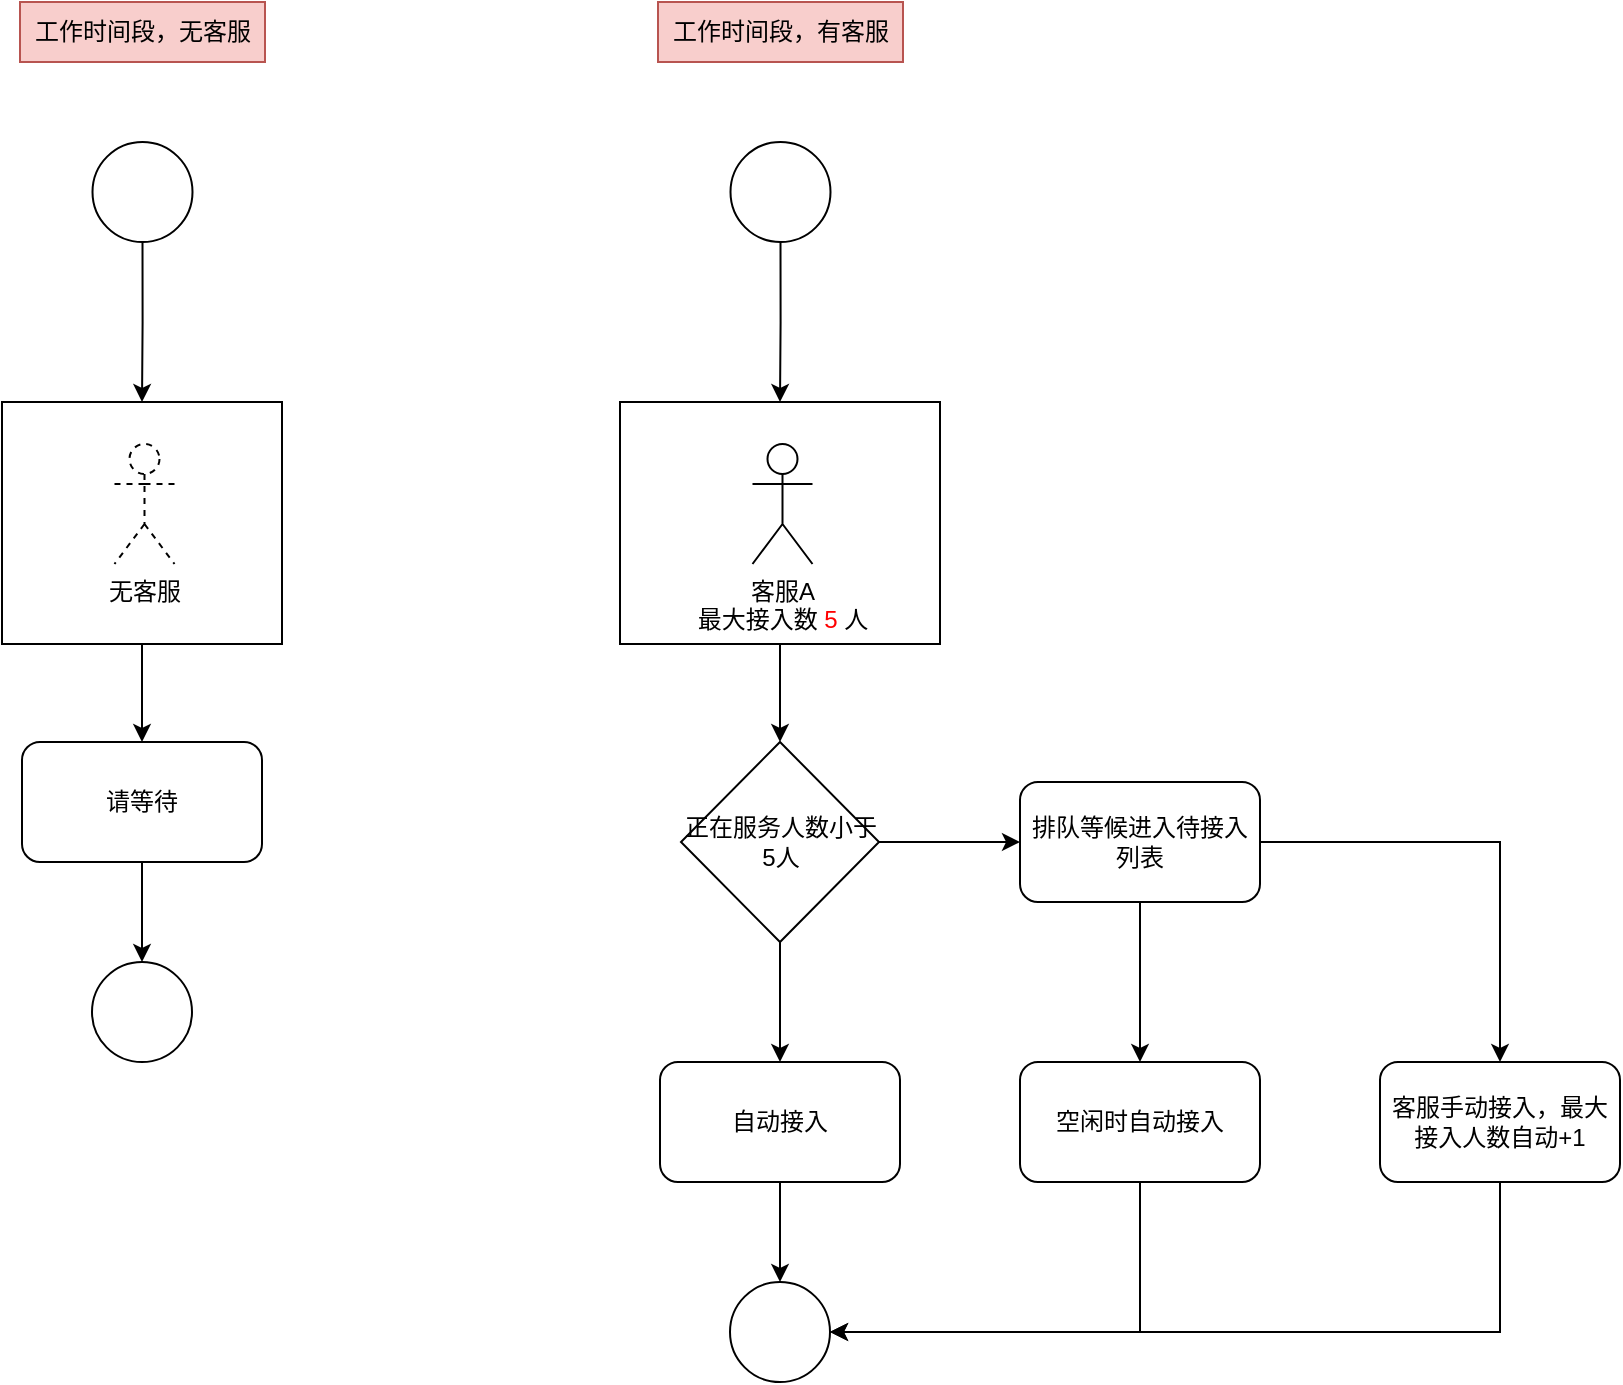 <mxfile version="21.6.6" type="github">
  <diagram name="第 1 页" id="KX3Jd0_kvh_tnPCaIOLx">
    <mxGraphModel dx="2261" dy="841" grid="1" gridSize="10" guides="1" tooltips="1" connect="1" arrows="1" fold="1" page="1" pageScale="1" pageWidth="827" pageHeight="1169" math="0" shadow="0">
      <root>
        <mxCell id="0" />
        <mxCell id="1" parent="0" />
        <mxCell id="U5FtNi8npd5qvVz8V4rA-10" style="edgeStyle=orthogonalEdgeStyle;rounded=0;orthogonalLoop=1;jettySize=auto;html=1;entryX=0.5;entryY=0;entryDx=0;entryDy=0;" edge="1" parent="1" source="U5FtNi8npd5qvVz8V4rA-1" target="U5FtNi8npd5qvVz8V4rA-7">
          <mxGeometry relative="1" as="geometry" />
        </mxCell>
        <mxCell id="U5FtNi8npd5qvVz8V4rA-1" value="" style="ellipse;whiteSpace=wrap;html=1;aspect=fixed;" vertex="1" parent="1">
          <mxGeometry x="-153.75" y="190" width="50" height="50" as="geometry" />
        </mxCell>
        <mxCell id="U5FtNi8npd5qvVz8V4rA-3" value="工作时间段，无客服" style="text;html=1;strokeColor=#b85450;fillColor=#f8cecc;align=center;verticalAlign=middle;whiteSpace=wrap;rounded=0;" vertex="1" parent="1">
          <mxGeometry x="-190" y="120" width="122.5" height="30" as="geometry" />
        </mxCell>
        <mxCell id="U5FtNi8npd5qvVz8V4rA-12" style="edgeStyle=orthogonalEdgeStyle;rounded=0;orthogonalLoop=1;jettySize=auto;html=1;" edge="1" parent="1" source="U5FtNi8npd5qvVz8V4rA-7" target="U5FtNi8npd5qvVz8V4rA-11">
          <mxGeometry relative="1" as="geometry" />
        </mxCell>
        <mxCell id="U5FtNi8npd5qvVz8V4rA-7" value="" style="rounded=0;whiteSpace=wrap;html=1;" vertex="1" parent="1">
          <mxGeometry x="-199" y="320" width="140" height="121" as="geometry" />
        </mxCell>
        <mxCell id="U5FtNi8npd5qvVz8V4rA-9" value="无客服" style="shape=umlActor;verticalLabelPosition=bottom;verticalAlign=top;html=1;outlineConnect=0;dashed=1;" vertex="1" parent="1">
          <mxGeometry x="-142.75" y="341" width="30" height="60" as="geometry" />
        </mxCell>
        <mxCell id="U5FtNi8npd5qvVz8V4rA-15" style="edgeStyle=orthogonalEdgeStyle;rounded=0;orthogonalLoop=1;jettySize=auto;html=1;" edge="1" parent="1" source="U5FtNi8npd5qvVz8V4rA-11" target="U5FtNi8npd5qvVz8V4rA-14">
          <mxGeometry relative="1" as="geometry" />
        </mxCell>
        <mxCell id="U5FtNi8npd5qvVz8V4rA-11" value="请等待" style="rounded=1;whiteSpace=wrap;html=1;" vertex="1" parent="1">
          <mxGeometry x="-189" y="490" width="120" height="60" as="geometry" />
        </mxCell>
        <mxCell id="U5FtNi8npd5qvVz8V4rA-14" value="" style="ellipse;whiteSpace=wrap;html=1;aspect=fixed;" vertex="1" parent="1">
          <mxGeometry x="-154" y="600" width="50" height="50" as="geometry" />
        </mxCell>
        <mxCell id="U5FtNi8npd5qvVz8V4rA-17" style="edgeStyle=orthogonalEdgeStyle;rounded=0;orthogonalLoop=1;jettySize=auto;html=1;entryX=0.5;entryY=0;entryDx=0;entryDy=0;" edge="1" parent="1" source="U5FtNi8npd5qvVz8V4rA-18" target="U5FtNi8npd5qvVz8V4rA-21">
          <mxGeometry relative="1" as="geometry" />
        </mxCell>
        <mxCell id="U5FtNi8npd5qvVz8V4rA-18" value="" style="ellipse;whiteSpace=wrap;html=1;aspect=fixed;" vertex="1" parent="1">
          <mxGeometry x="165.25" y="190" width="50" height="50" as="geometry" />
        </mxCell>
        <mxCell id="U5FtNi8npd5qvVz8V4rA-19" value="工作时间段，有客服" style="text;html=1;strokeColor=#b85450;fillColor=#f8cecc;align=center;verticalAlign=middle;whiteSpace=wrap;rounded=0;" vertex="1" parent="1">
          <mxGeometry x="129" y="120" width="122.5" height="30" as="geometry" />
        </mxCell>
        <mxCell id="U5FtNi8npd5qvVz8V4rA-20" style="edgeStyle=orthogonalEdgeStyle;rounded=0;orthogonalLoop=1;jettySize=auto;html=1;" edge="1" parent="1" source="U5FtNi8npd5qvVz8V4rA-21">
          <mxGeometry relative="1" as="geometry">
            <mxPoint x="190" y="490" as="targetPoint" />
          </mxGeometry>
        </mxCell>
        <mxCell id="U5FtNi8npd5qvVz8V4rA-21" value="" style="rounded=0;whiteSpace=wrap;html=1;" vertex="1" parent="1">
          <mxGeometry x="110" y="320" width="160" height="121" as="geometry" />
        </mxCell>
        <mxCell id="U5FtNi8npd5qvVz8V4rA-22" value="客服A&lt;br&gt;最大接入数&lt;font color=&quot;#ff0000&quot;&gt; 5 &lt;/font&gt;人" style="shape=umlActor;verticalLabelPosition=bottom;verticalAlign=top;html=1;outlineConnect=0;" vertex="1" parent="1">
          <mxGeometry x="176.25" y="341" width="30" height="60" as="geometry" />
        </mxCell>
        <mxCell id="U5FtNi8npd5qvVz8V4rA-28" style="edgeStyle=orthogonalEdgeStyle;rounded=0;orthogonalLoop=1;jettySize=auto;html=1;entryX=0.5;entryY=0;entryDx=0;entryDy=0;" edge="1" parent="1" source="U5FtNi8npd5qvVz8V4rA-26" target="U5FtNi8npd5qvVz8V4rA-27">
          <mxGeometry relative="1" as="geometry" />
        </mxCell>
        <mxCell id="U5FtNi8npd5qvVz8V4rA-32" style="edgeStyle=orthogonalEdgeStyle;rounded=0;orthogonalLoop=1;jettySize=auto;html=1;entryX=0;entryY=0.5;entryDx=0;entryDy=0;" edge="1" parent="1" source="U5FtNi8npd5qvVz8V4rA-26" target="U5FtNi8npd5qvVz8V4rA-31">
          <mxGeometry relative="1" as="geometry" />
        </mxCell>
        <mxCell id="U5FtNi8npd5qvVz8V4rA-26" value="正在服务人数小于5人" style="rhombus;whiteSpace=wrap;html=1;" vertex="1" parent="1">
          <mxGeometry x="140.5" y="490" width="99" height="100" as="geometry" />
        </mxCell>
        <mxCell id="U5FtNi8npd5qvVz8V4rA-30" style="edgeStyle=orthogonalEdgeStyle;rounded=0;orthogonalLoop=1;jettySize=auto;html=1;" edge="1" parent="1" source="U5FtNi8npd5qvVz8V4rA-27" target="U5FtNi8npd5qvVz8V4rA-29">
          <mxGeometry relative="1" as="geometry" />
        </mxCell>
        <mxCell id="U5FtNi8npd5qvVz8V4rA-27" value="自动接入" style="rounded=1;whiteSpace=wrap;html=1;" vertex="1" parent="1">
          <mxGeometry x="130" y="650" width="120" height="60" as="geometry" />
        </mxCell>
        <mxCell id="U5FtNi8npd5qvVz8V4rA-29" value="" style="ellipse;whiteSpace=wrap;html=1;aspect=fixed;" vertex="1" parent="1">
          <mxGeometry x="165" y="760" width="50" height="50" as="geometry" />
        </mxCell>
        <mxCell id="U5FtNi8npd5qvVz8V4rA-36" style="edgeStyle=orthogonalEdgeStyle;rounded=0;orthogonalLoop=1;jettySize=auto;html=1;" edge="1" parent="1" source="U5FtNi8npd5qvVz8V4rA-31" target="U5FtNi8npd5qvVz8V4rA-35">
          <mxGeometry relative="1" as="geometry" />
        </mxCell>
        <mxCell id="U5FtNi8npd5qvVz8V4rA-37" style="edgeStyle=orthogonalEdgeStyle;rounded=0;orthogonalLoop=1;jettySize=auto;html=1;entryX=0.5;entryY=0;entryDx=0;entryDy=0;" edge="1" parent="1" source="U5FtNi8npd5qvVz8V4rA-31" target="U5FtNi8npd5qvVz8V4rA-34">
          <mxGeometry relative="1" as="geometry" />
        </mxCell>
        <mxCell id="U5FtNi8npd5qvVz8V4rA-31" value="排队等候进入待接入列表" style="rounded=1;whiteSpace=wrap;html=1;" vertex="1" parent="1">
          <mxGeometry x="310" y="510" width="120" height="60" as="geometry" />
        </mxCell>
        <mxCell id="U5FtNi8npd5qvVz8V4rA-39" style="edgeStyle=orthogonalEdgeStyle;rounded=0;orthogonalLoop=1;jettySize=auto;html=1;entryX=1;entryY=0.5;entryDx=0;entryDy=0;" edge="1" parent="1" source="U5FtNi8npd5qvVz8V4rA-34" target="U5FtNi8npd5qvVz8V4rA-29">
          <mxGeometry relative="1" as="geometry">
            <Array as="points">
              <mxPoint x="370" y="785" />
            </Array>
          </mxGeometry>
        </mxCell>
        <mxCell id="U5FtNi8npd5qvVz8V4rA-34" value="空闲时自动接入" style="rounded=1;whiteSpace=wrap;html=1;" vertex="1" parent="1">
          <mxGeometry x="310" y="650" width="120" height="60" as="geometry" />
        </mxCell>
        <mxCell id="U5FtNi8npd5qvVz8V4rA-38" style="edgeStyle=orthogonalEdgeStyle;rounded=0;orthogonalLoop=1;jettySize=auto;html=1;entryX=1;entryY=0.5;entryDx=0;entryDy=0;" edge="1" parent="1" source="U5FtNi8npd5qvVz8V4rA-35" target="U5FtNi8npd5qvVz8V4rA-29">
          <mxGeometry relative="1" as="geometry">
            <Array as="points">
              <mxPoint x="550" y="785" />
            </Array>
          </mxGeometry>
        </mxCell>
        <mxCell id="U5FtNi8npd5qvVz8V4rA-35" value="客服手动接入，最大接入人数自动+1" style="rounded=1;whiteSpace=wrap;html=1;" vertex="1" parent="1">
          <mxGeometry x="490" y="650" width="120" height="60" as="geometry" />
        </mxCell>
      </root>
    </mxGraphModel>
  </diagram>
</mxfile>
